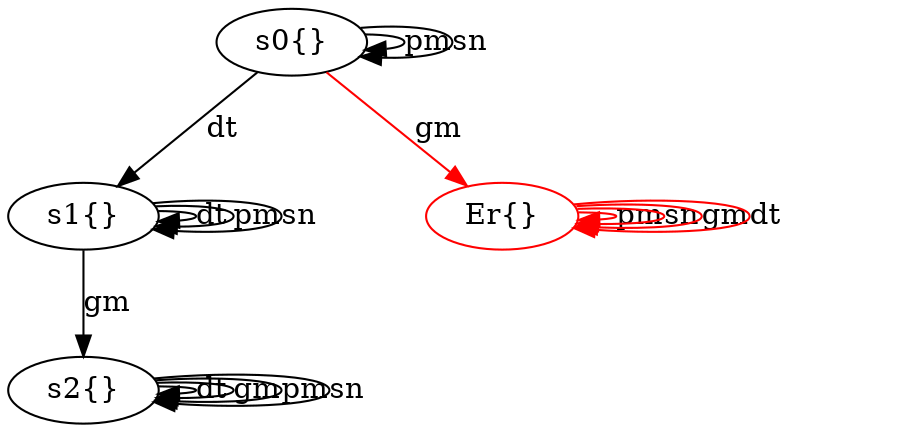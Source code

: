 digraph DCRGraph{
node [shape=ellipse, width=.25, height=.25]; 
"s0" [ label = "s0{}"]; 
"s1" [ label = "s1{}"]; 
"s2" [ label = "s2{}"]; 
"Er" [ label = "Er{}", color = red]; 
"s0" -> "s1"[label = "dt"]; 
"s0" -> "Er"[label = "gm", color = red ]; 
"s0" -> "s0"[label = "pm"]; 
"s0" -> "s0"[label = "sn"]; 
"s1" -> "s1"[label = "dt"]; 
"s1" -> "s2"[label = "gm"]; 
"s1" -> "s1"[label = "pm"]; 
"s1" -> "s1"[label = "sn"]; 
"s2" -> "s2"[label = "dt"]; 
"s2" -> "s2"[label = "gm"]; 
"s2" -> "s2"[label = "pm"]; 
"s2" -> "s2"[label = "sn"]; 
"Er" -> "Er"[label = "pm", color = red ]; 
"Er" -> "Er"[label = "sn", color = red ]; 
"Er" -> "Er"[label = "gm", color = red ]; 
"Er" -> "Er"[label = "dt", color = red ]; 
}